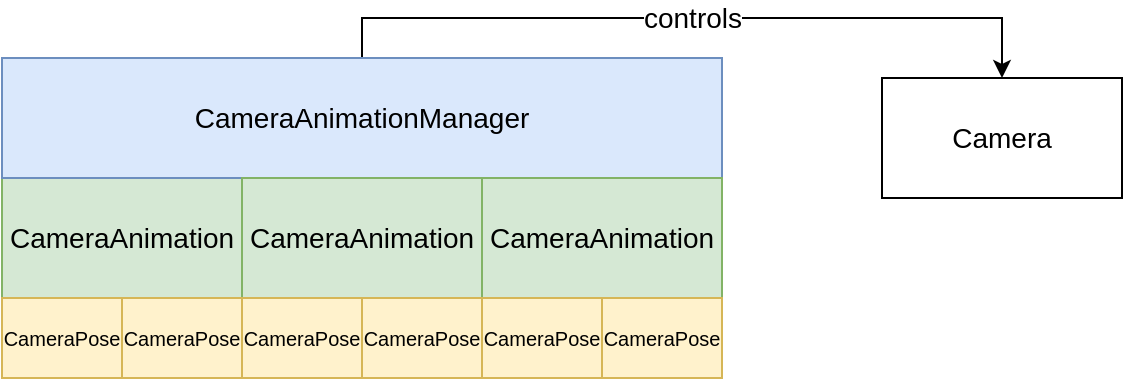 <mxfile version="24.3.1" type="device">
  <diagram name="Page-1" id="S9Frs7H8kM4uvL1Z1ksd">
    <mxGraphModel dx="1195" dy="698" grid="1" gridSize="10" guides="1" tooltips="1" connect="1" arrows="1" fold="1" page="1" pageScale="1" pageWidth="827" pageHeight="1169" math="0" shadow="0">
      <root>
        <mxCell id="0" />
        <mxCell id="1" parent="0" />
        <mxCell id="SIbb_s702RinKGGiXuDa-1" value="&lt;font style=&quot;font-size: 14px;&quot;&gt;CameraAnimation&lt;/font&gt;" style="rounded=0;whiteSpace=wrap;html=1;fillColor=#d5e8d4;strokeColor=#82b366;" vertex="1" parent="1">
          <mxGeometry x="100" y="260" width="120" height="60" as="geometry" />
        </mxCell>
        <mxCell id="SIbb_s702RinKGGiXuDa-7" value="&lt;font style=&quot;font-size: 14px;&quot;&gt;controls&lt;/font&gt;" style="edgeStyle=orthogonalEdgeStyle;rounded=0;orthogonalLoop=1;jettySize=auto;html=1;exitX=0.5;exitY=0;exitDx=0;exitDy=0;entryX=0.5;entryY=0;entryDx=0;entryDy=0;" edge="1" parent="1" source="SIbb_s702RinKGGiXuDa-2" target="SIbb_s702RinKGGiXuDa-6">
          <mxGeometry relative="1" as="geometry" />
        </mxCell>
        <mxCell id="SIbb_s702RinKGGiXuDa-2" value="&lt;font style=&quot;font-size: 14px;&quot;&gt;CameraAnimationManager&lt;/font&gt;" style="rounded=0;whiteSpace=wrap;html=1;fillColor=#dae8fc;strokeColor=#6c8ebf;" vertex="1" parent="1">
          <mxGeometry x="100" y="200" width="360" height="60" as="geometry" />
        </mxCell>
        <mxCell id="SIbb_s702RinKGGiXuDa-3" value="&lt;font style=&quot;font-size: 14px;&quot;&gt;CameraAnimation&lt;/font&gt;" style="rounded=0;whiteSpace=wrap;html=1;fillColor=#d5e8d4;strokeColor=#82b366;" vertex="1" parent="1">
          <mxGeometry x="220" y="260" width="120" height="60" as="geometry" />
        </mxCell>
        <mxCell id="SIbb_s702RinKGGiXuDa-4" value="&lt;font style=&quot;font-size: 14px;&quot;&gt;CameraAnimation&lt;/font&gt;" style="rounded=0;whiteSpace=wrap;html=1;fillColor=#d5e8d4;strokeColor=#82b366;" vertex="1" parent="1">
          <mxGeometry x="340" y="260" width="120" height="60" as="geometry" />
        </mxCell>
        <mxCell id="SIbb_s702RinKGGiXuDa-6" value="&lt;font style=&quot;font-size: 14px;&quot;&gt;Camera&lt;/font&gt;" style="rounded=0;whiteSpace=wrap;html=1;" vertex="1" parent="1">
          <mxGeometry x="540" y="210" width="120" height="60" as="geometry" />
        </mxCell>
        <mxCell id="SIbb_s702RinKGGiXuDa-8" value="&lt;font style=&quot;font-size: 10px;&quot;&gt;CameraPose&lt;/font&gt;" style="rounded=0;whiteSpace=wrap;html=1;fillColor=#fff2cc;strokeColor=#d6b656;" vertex="1" parent="1">
          <mxGeometry x="100" y="320" width="60" height="40" as="geometry" />
        </mxCell>
        <mxCell id="SIbb_s702RinKGGiXuDa-10" value="&lt;font style=&quot;font-size: 10px;&quot;&gt;CameraPose&lt;/font&gt;" style="rounded=0;whiteSpace=wrap;html=1;fillColor=#fff2cc;strokeColor=#d6b656;" vertex="1" parent="1">
          <mxGeometry x="160" y="320" width="60" height="40" as="geometry" />
        </mxCell>
        <mxCell id="SIbb_s702RinKGGiXuDa-11" value="&lt;font style=&quot;font-size: 10px;&quot;&gt;CameraPose&lt;/font&gt;" style="rounded=0;whiteSpace=wrap;html=1;fillColor=#fff2cc;strokeColor=#d6b656;" vertex="1" parent="1">
          <mxGeometry x="220" y="320" width="60" height="40" as="geometry" />
        </mxCell>
        <mxCell id="SIbb_s702RinKGGiXuDa-12" value="&lt;font style=&quot;font-size: 10px;&quot;&gt;CameraPose&lt;/font&gt;" style="rounded=0;whiteSpace=wrap;html=1;fillColor=#fff2cc;strokeColor=#d6b656;" vertex="1" parent="1">
          <mxGeometry x="280" y="320" width="60" height="40" as="geometry" />
        </mxCell>
        <mxCell id="SIbb_s702RinKGGiXuDa-13" value="&lt;font style=&quot;font-size: 10px;&quot;&gt;CameraPose&lt;/font&gt;" style="rounded=0;whiteSpace=wrap;html=1;fillColor=#fff2cc;strokeColor=#d6b656;" vertex="1" parent="1">
          <mxGeometry x="340" y="320" width="60" height="40" as="geometry" />
        </mxCell>
        <mxCell id="SIbb_s702RinKGGiXuDa-14" value="&lt;font style=&quot;font-size: 10px;&quot;&gt;CameraPose&lt;/font&gt;" style="rounded=0;whiteSpace=wrap;html=1;fillColor=#fff2cc;strokeColor=#d6b656;" vertex="1" parent="1">
          <mxGeometry x="400" y="320" width="60" height="40" as="geometry" />
        </mxCell>
      </root>
    </mxGraphModel>
  </diagram>
</mxfile>
